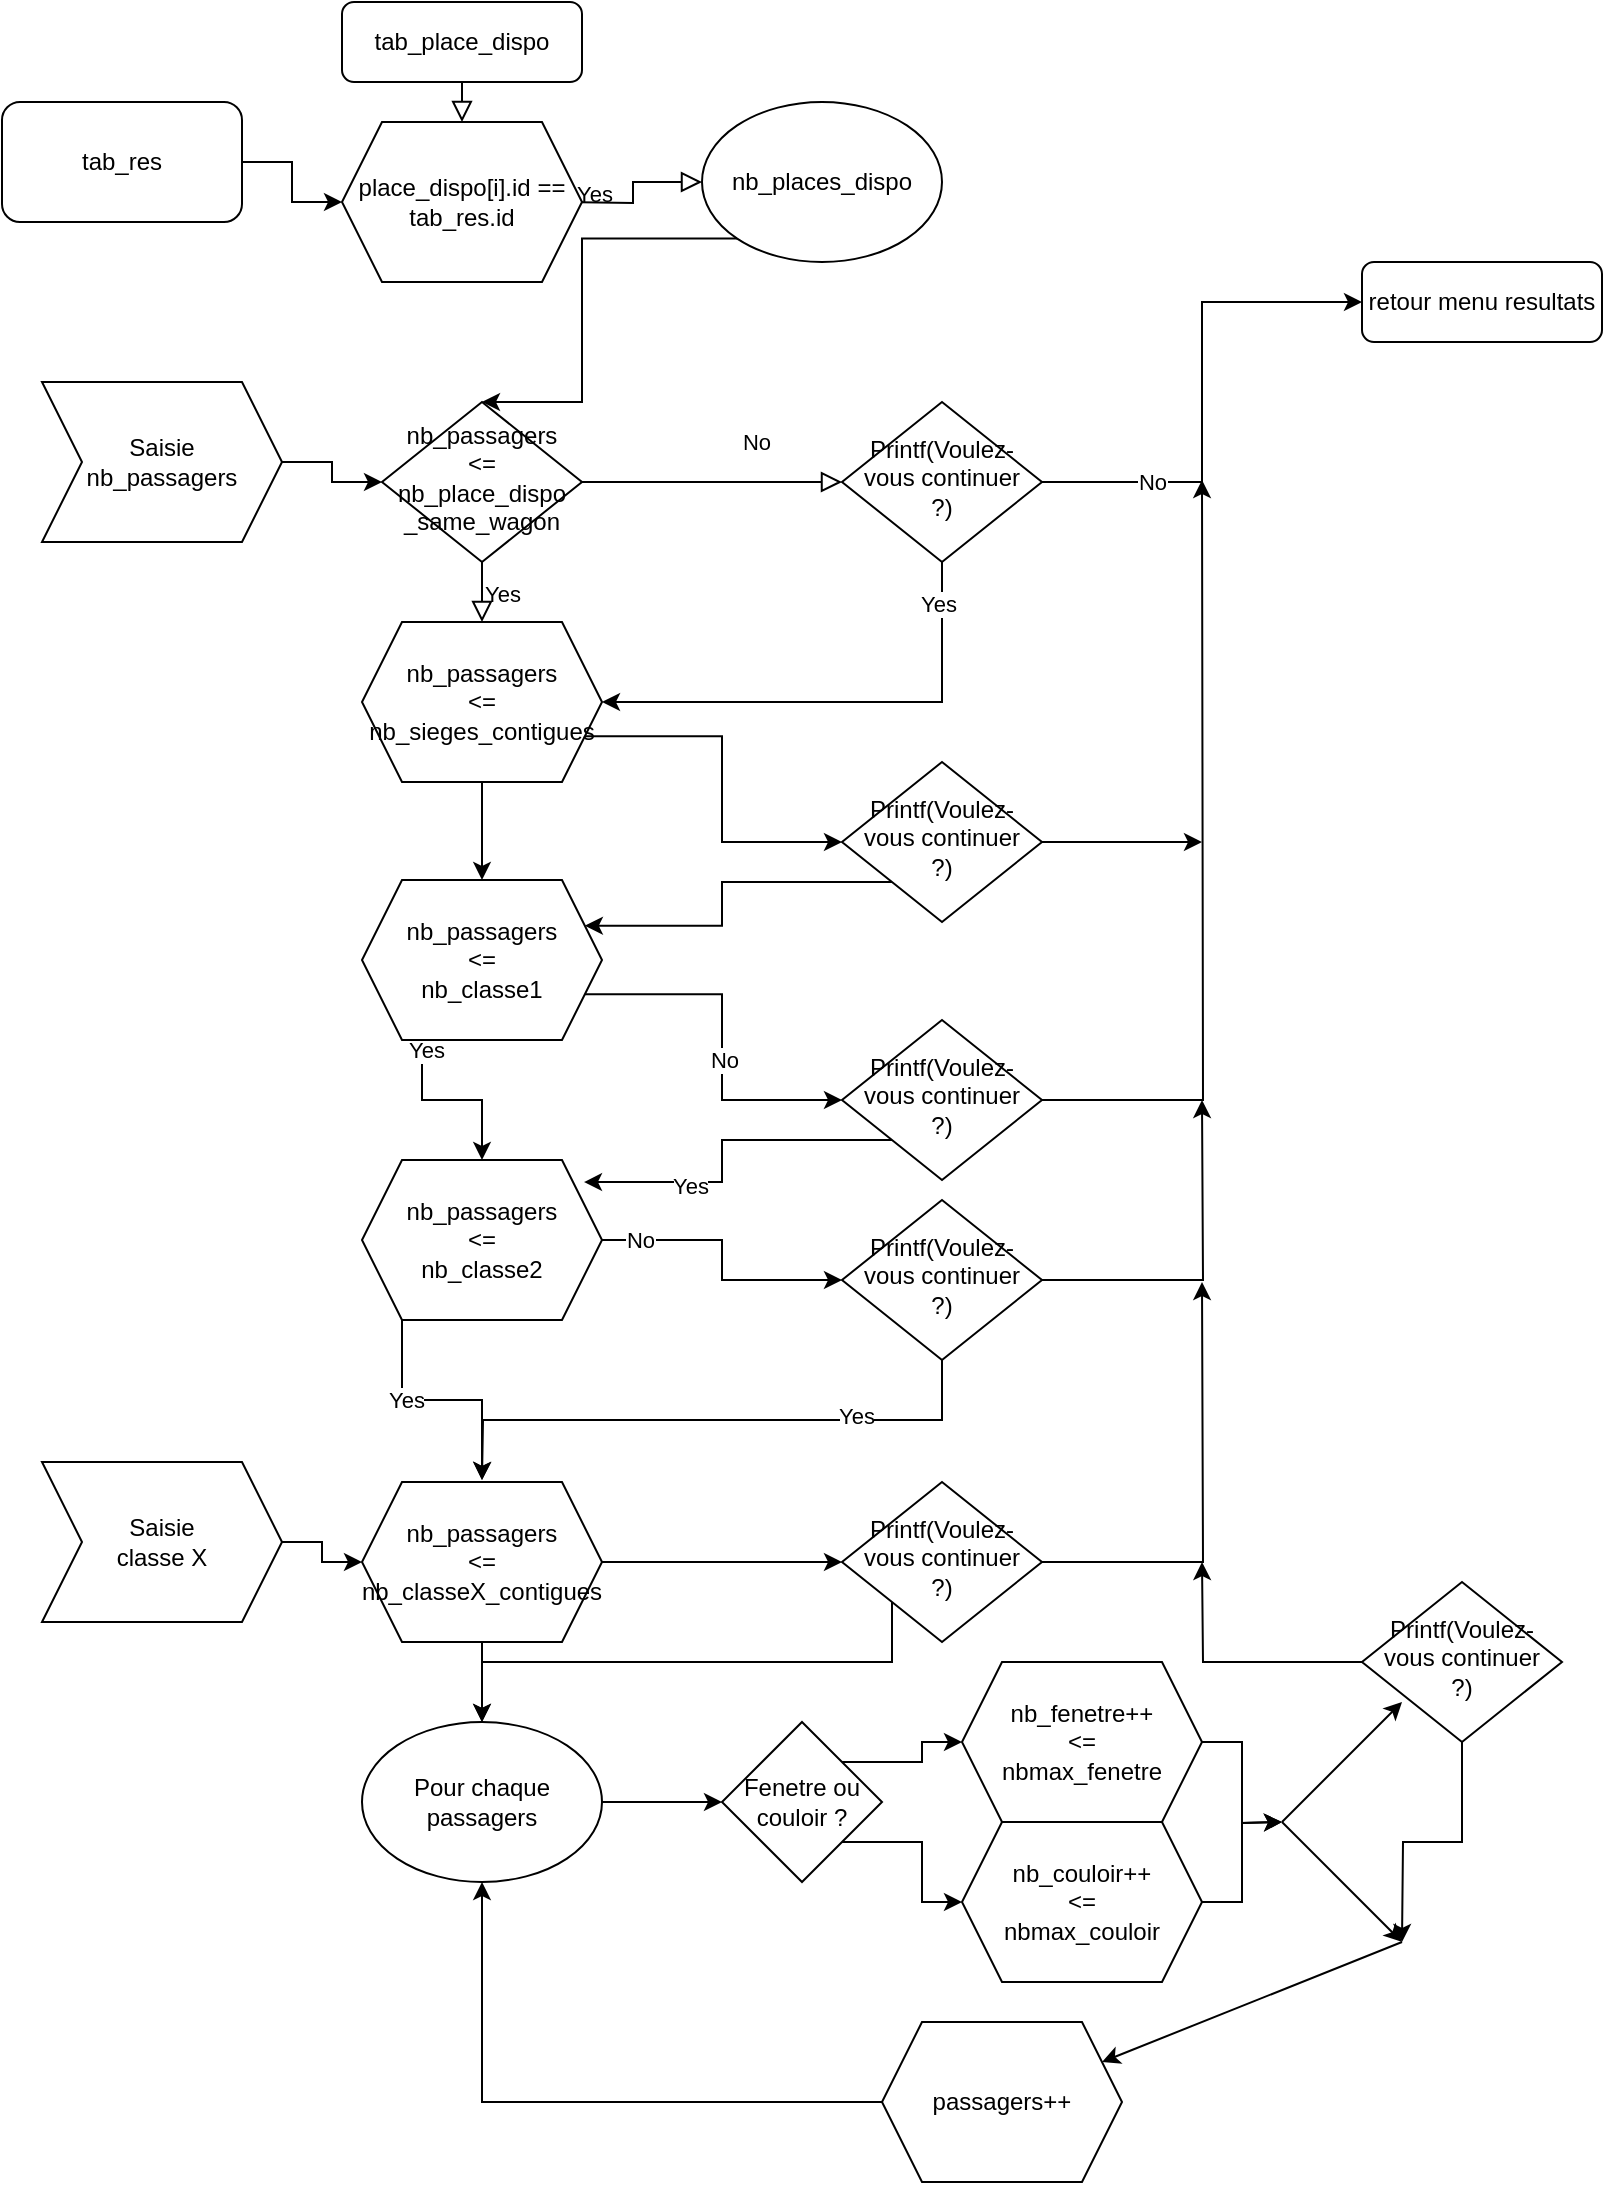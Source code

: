 <mxfile version="14.3.1" type="device"><diagram id="C5RBs43oDa-KdzZeNtuy" name="Page-1"><mxGraphModel dx="1038" dy="547" grid="1" gridSize="10" guides="1" tooltips="1" connect="1" arrows="1" fold="1" page="1" pageScale="1" pageWidth="827" pageHeight="1169" math="0" shadow="0"><root><mxCell id="WIyWlLk6GJQsqaUBKTNV-0"/><mxCell id="WIyWlLk6GJQsqaUBKTNV-1" parent="WIyWlLk6GJQsqaUBKTNV-0"/><mxCell id="WIyWlLk6GJQsqaUBKTNV-2" value="" style="rounded=0;html=1;jettySize=auto;orthogonalLoop=1;fontSize=11;endArrow=block;endFill=0;endSize=8;strokeWidth=1;shadow=0;labelBackgroundColor=none;edgeStyle=orthogonalEdgeStyle;" parent="WIyWlLk6GJQsqaUBKTNV-1" source="WIyWlLk6GJQsqaUBKTNV-3" edge="1"><mxGeometry relative="1" as="geometry"><mxPoint x="250" y="70" as="targetPoint"/></mxGeometry></mxCell><mxCell id="WIyWlLk6GJQsqaUBKTNV-3" value="tab_place_dispo" style="rounded=1;whiteSpace=wrap;html=1;fontSize=12;glass=0;strokeWidth=1;shadow=0;" parent="WIyWlLk6GJQsqaUBKTNV-1" vertex="1"><mxGeometry x="190" y="10" width="120" height="40" as="geometry"/></mxCell><mxCell id="WIyWlLk6GJQsqaUBKTNV-4" value="Yes" style="rounded=0;html=1;jettySize=auto;orthogonalLoop=1;fontSize=11;endArrow=block;endFill=0;endSize=8;strokeWidth=1;shadow=0;labelBackgroundColor=none;edgeStyle=orthogonalEdgeStyle;" parent="WIyWlLk6GJQsqaUBKTNV-1" target="OKzMpTqAYhXITgcfJEsj-5" edge="1"><mxGeometry y="20" relative="1" as="geometry"><mxPoint as="offset"/><mxPoint x="300" y="110" as="sourcePoint"/><mxPoint x="340" y="120" as="targetPoint"/></mxGeometry></mxCell><mxCell id="WIyWlLk6GJQsqaUBKTNV-8" value="No" style="rounded=0;html=1;jettySize=auto;orthogonalLoop=1;fontSize=11;endArrow=block;endFill=0;endSize=8;strokeWidth=1;shadow=0;labelBackgroundColor=none;edgeStyle=orthogonalEdgeStyle;entryX=0;entryY=0.5;entryDx=0;entryDy=0;" parent="WIyWlLk6GJQsqaUBKTNV-1" source="WIyWlLk6GJQsqaUBKTNV-10" target="OKzMpTqAYhXITgcfJEsj-4" edge="1"><mxGeometry x="0.333" y="20" relative="1" as="geometry"><mxPoint as="offset"/><mxPoint x="400" y="250" as="targetPoint"/></mxGeometry></mxCell><mxCell id="WIyWlLk6GJQsqaUBKTNV-9" value="Yes" style="edgeStyle=orthogonalEdgeStyle;rounded=0;html=1;jettySize=auto;orthogonalLoop=1;fontSize=11;endArrow=block;endFill=0;endSize=8;strokeWidth=1;shadow=0;labelBackgroundColor=none;" parent="WIyWlLk6GJQsqaUBKTNV-1" source="WIyWlLk6GJQsqaUBKTNV-10" edge="1"><mxGeometry y="10" relative="1" as="geometry"><mxPoint as="offset"/><mxPoint x="260" y="320" as="targetPoint"/></mxGeometry></mxCell><mxCell id="WIyWlLk6GJQsqaUBKTNV-10" value="&lt;div&gt;nb_passagers&lt;/div&gt;&lt;div&gt;&amp;lt;=&lt;/div&gt;&lt;div&gt;nb_place_dispo&lt;br&gt;&lt;/div&gt;_same_wagon" style="rhombus;whiteSpace=wrap;html=1;shadow=0;fontFamily=Helvetica;fontSize=12;align=center;strokeWidth=1;spacing=6;spacingTop=-4;" parent="WIyWlLk6GJQsqaUBKTNV-1" vertex="1"><mxGeometry x="210" y="210" width="100" height="80" as="geometry"/></mxCell><mxCell id="WIyWlLk6GJQsqaUBKTNV-11" value="retour menu resultats" style="rounded=1;whiteSpace=wrap;html=1;fontSize=12;glass=0;strokeWidth=1;shadow=0;" parent="WIyWlLk6GJQsqaUBKTNV-1" vertex="1"><mxGeometry x="700" y="140" width="120" height="40" as="geometry"/></mxCell><mxCell id="OKzMpTqAYhXITgcfJEsj-1" style="edgeStyle=orthogonalEdgeStyle;rounded=0;orthogonalLoop=1;jettySize=auto;html=1;exitX=1;exitY=0.5;exitDx=0;exitDy=0;entryX=0;entryY=0.5;entryDx=0;entryDy=0;" edge="1" parent="WIyWlLk6GJQsqaUBKTNV-1" source="OKzMpTqAYhXITgcfJEsj-0" target="OKzMpTqAYhXITgcfJEsj-7"><mxGeometry relative="1" as="geometry"><mxPoint x="200" y="110" as="targetPoint"/></mxGeometry></mxCell><mxCell id="OKzMpTqAYhXITgcfJEsj-0" value="tab_res" style="rounded=1;whiteSpace=wrap;html=1;" vertex="1" parent="WIyWlLk6GJQsqaUBKTNV-1"><mxGeometry x="20" y="60" width="120" height="60" as="geometry"/></mxCell><mxCell id="OKzMpTqAYhXITgcfJEsj-3" style="edgeStyle=orthogonalEdgeStyle;rounded=0;orthogonalLoop=1;jettySize=auto;html=1;exitX=1;exitY=0.5;exitDx=0;exitDy=0;" edge="1" parent="WIyWlLk6GJQsqaUBKTNV-1" source="OKzMpTqAYhXITgcfJEsj-2" target="WIyWlLk6GJQsqaUBKTNV-10"><mxGeometry relative="1" as="geometry"/></mxCell><mxCell id="OKzMpTqAYhXITgcfJEsj-2" value="&lt;div&gt;Saisie &lt;br&gt;&lt;/div&gt;&lt;div&gt;nb_passagers&lt;/div&gt;" style="shape=step;perimeter=stepPerimeter;whiteSpace=wrap;html=1;fixedSize=1;" vertex="1" parent="WIyWlLk6GJQsqaUBKTNV-1"><mxGeometry x="40" y="200" width="120" height="80" as="geometry"/></mxCell><mxCell id="OKzMpTqAYhXITgcfJEsj-9" style="edgeStyle=orthogonalEdgeStyle;rounded=0;orthogonalLoop=1;jettySize=auto;html=1;exitX=1;exitY=0.5;exitDx=0;exitDy=0;entryX=0;entryY=0.5;entryDx=0;entryDy=0;" edge="1" parent="WIyWlLk6GJQsqaUBKTNV-1" source="OKzMpTqAYhXITgcfJEsj-4" target="WIyWlLk6GJQsqaUBKTNV-11"><mxGeometry relative="1" as="geometry"/></mxCell><mxCell id="OKzMpTqAYhXITgcfJEsj-12" value="No" style="edgeLabel;html=1;align=center;verticalAlign=middle;resizable=0;points=[];" vertex="1" connectable="0" parent="OKzMpTqAYhXITgcfJEsj-9"><mxGeometry x="-0.56" relative="1" as="geometry"><mxPoint as="offset"/></mxGeometry></mxCell><mxCell id="OKzMpTqAYhXITgcfJEsj-10" style="edgeStyle=orthogonalEdgeStyle;rounded=0;orthogonalLoop=1;jettySize=auto;html=1;exitX=0.5;exitY=1;exitDx=0;exitDy=0;entryX=1;entryY=0.5;entryDx=0;entryDy=0;" edge="1" parent="WIyWlLk6GJQsqaUBKTNV-1" source="OKzMpTqAYhXITgcfJEsj-4" target="OKzMpTqAYhXITgcfJEsj-30"><mxGeometry relative="1" as="geometry"/></mxCell><mxCell id="OKzMpTqAYhXITgcfJEsj-11" value="Yes" style="edgeLabel;html=1;align=center;verticalAlign=middle;resizable=0;points=[];" vertex="1" connectable="0" parent="OKzMpTqAYhXITgcfJEsj-10"><mxGeometry x="-0.825" y="-2" relative="1" as="geometry"><mxPoint as="offset"/></mxGeometry></mxCell><mxCell id="OKzMpTqAYhXITgcfJEsj-4" value="Printf(Voulez-vous continuer ?)" style="rhombus;whiteSpace=wrap;html=1;shadow=0;fontFamily=Helvetica;fontSize=12;align=center;strokeWidth=1;spacing=6;spacingTop=-4;" vertex="1" parent="WIyWlLk6GJQsqaUBKTNV-1"><mxGeometry x="440" y="210" width="100" height="80" as="geometry"/></mxCell><mxCell id="OKzMpTqAYhXITgcfJEsj-6" style="edgeStyle=orthogonalEdgeStyle;rounded=0;orthogonalLoop=1;jettySize=auto;html=1;exitX=0;exitY=1;exitDx=0;exitDy=0;entryX=0.5;entryY=0;entryDx=0;entryDy=0;" edge="1" parent="WIyWlLk6GJQsqaUBKTNV-1" source="OKzMpTqAYhXITgcfJEsj-5" target="WIyWlLk6GJQsqaUBKTNV-10"><mxGeometry relative="1" as="geometry"><Array as="points"><mxPoint x="310" y="128"/><mxPoint x="310" y="210"/></Array></mxGeometry></mxCell><mxCell id="OKzMpTqAYhXITgcfJEsj-5" value="nb_places_dispo" style="ellipse;whiteSpace=wrap;html=1;" vertex="1" parent="WIyWlLk6GJQsqaUBKTNV-1"><mxGeometry x="370" y="60" width="120" height="80" as="geometry"/></mxCell><mxCell id="OKzMpTqAYhXITgcfJEsj-7" value="place_dispo[i].id == tab_res.id" style="shape=hexagon;perimeter=hexagonPerimeter2;whiteSpace=wrap;html=1;fixedSize=1;" vertex="1" parent="WIyWlLk6GJQsqaUBKTNV-1"><mxGeometry x="190" y="70" width="120" height="80" as="geometry"/></mxCell><mxCell id="OKzMpTqAYhXITgcfJEsj-13" style="edgeStyle=orthogonalEdgeStyle;rounded=0;orthogonalLoop=1;jettySize=auto;html=1;exitX=0.5;exitY=1;exitDx=0;exitDy=0;" edge="1" parent="WIyWlLk6GJQsqaUBKTNV-1" source="OKzMpTqAYhXITgcfJEsj-8"><mxGeometry relative="1" as="geometry"><mxPoint x="260" y="589" as="targetPoint"/><Array as="points"><mxPoint x="230" y="529"/><mxPoint x="230" y="559"/><mxPoint x="260" y="559"/></Array></mxGeometry></mxCell><mxCell id="OKzMpTqAYhXITgcfJEsj-15" value="Yes" style="edgeLabel;html=1;align=center;verticalAlign=middle;resizable=0;points=[];" vertex="1" connectable="0" parent="OKzMpTqAYhXITgcfJEsj-13"><mxGeometry x="-0.417" y="2" relative="1" as="geometry"><mxPoint as="offset"/></mxGeometry></mxCell><mxCell id="OKzMpTqAYhXITgcfJEsj-16" style="edgeStyle=orthogonalEdgeStyle;rounded=0;orthogonalLoop=1;jettySize=auto;html=1;exitX=1;exitY=0.75;exitDx=0;exitDy=0;entryX=0;entryY=0.5;entryDx=0;entryDy=0;" edge="1" parent="WIyWlLk6GJQsqaUBKTNV-1" source="OKzMpTqAYhXITgcfJEsj-8" target="OKzMpTqAYhXITgcfJEsj-22"><mxGeometry relative="1" as="geometry"><mxPoint x="400" y="539" as="targetPoint"/></mxGeometry></mxCell><mxCell id="OKzMpTqAYhXITgcfJEsj-17" value="No" style="edgeLabel;html=1;align=center;verticalAlign=middle;resizable=0;points=[];" vertex="1" connectable="0" parent="OKzMpTqAYhXITgcfJEsj-16"><mxGeometry x="0.113" y="1" relative="1" as="geometry"><mxPoint as="offset"/></mxGeometry></mxCell><mxCell id="OKzMpTqAYhXITgcfJEsj-8" value="&lt;div&gt;nb_passagers&lt;/div&gt;&lt;div&gt;&amp;lt;=&lt;/div&gt;&lt;div&gt;nb_classe1&lt;/div&gt;" style="shape=hexagon;perimeter=hexagonPerimeter2;whiteSpace=wrap;html=1;fixedSize=1;" vertex="1" parent="WIyWlLk6GJQsqaUBKTNV-1"><mxGeometry x="200" y="449" width="120" height="80" as="geometry"/></mxCell><mxCell id="OKzMpTqAYhXITgcfJEsj-18" style="edgeStyle=orthogonalEdgeStyle;rounded=0;orthogonalLoop=1;jettySize=auto;html=1;exitX=0.5;exitY=1;exitDx=0;exitDy=0;" edge="1" parent="WIyWlLk6GJQsqaUBKTNV-1" source="OKzMpTqAYhXITgcfJEsj-14"><mxGeometry relative="1" as="geometry"><mxPoint x="260" y="749" as="targetPoint"/><Array as="points"><mxPoint x="220" y="669"/><mxPoint x="220" y="709"/><mxPoint x="260" y="709"/></Array></mxGeometry></mxCell><mxCell id="OKzMpTqAYhXITgcfJEsj-19" value="Yes" style="edgeLabel;html=1;align=center;verticalAlign=middle;resizable=0;points=[];" vertex="1" connectable="0" parent="OKzMpTqAYhXITgcfJEsj-18"><mxGeometry x="0.025" relative="1" as="geometry"><mxPoint as="offset"/></mxGeometry></mxCell><mxCell id="OKzMpTqAYhXITgcfJEsj-20" style="edgeStyle=orthogonalEdgeStyle;rounded=0;orthogonalLoop=1;jettySize=auto;html=1;exitX=1;exitY=0.5;exitDx=0;exitDy=0;" edge="1" parent="WIyWlLk6GJQsqaUBKTNV-1" source="OKzMpTqAYhXITgcfJEsj-14" target="OKzMpTqAYhXITgcfJEsj-25"><mxGeometry relative="1" as="geometry"><mxPoint x="440" y="629" as="targetPoint"/></mxGeometry></mxCell><mxCell id="OKzMpTqAYhXITgcfJEsj-21" value="No" style="edgeLabel;html=1;align=center;verticalAlign=middle;resizable=0;points=[];" vertex="1" connectable="0" parent="OKzMpTqAYhXITgcfJEsj-20"><mxGeometry x="-0.733" relative="1" as="geometry"><mxPoint as="offset"/></mxGeometry></mxCell><mxCell id="OKzMpTqAYhXITgcfJEsj-14" value="&lt;div&gt;nb_passagers&lt;/div&gt;&lt;div&gt;&amp;lt;=&lt;/div&gt;&lt;div&gt;nb_classe2&lt;/div&gt;" style="shape=hexagon;perimeter=hexagonPerimeter2;whiteSpace=wrap;html=1;fixedSize=1;" vertex="1" parent="WIyWlLk6GJQsqaUBKTNV-1"><mxGeometry x="200" y="589" width="120" height="80" as="geometry"/></mxCell><mxCell id="OKzMpTqAYhXITgcfJEsj-23" style="edgeStyle=orthogonalEdgeStyle;rounded=0;orthogonalLoop=1;jettySize=auto;html=1;exitX=0;exitY=1;exitDx=0;exitDy=0;entryX=0.925;entryY=0.138;entryDx=0;entryDy=0;entryPerimeter=0;" edge="1" parent="WIyWlLk6GJQsqaUBKTNV-1" source="OKzMpTqAYhXITgcfJEsj-22" target="OKzMpTqAYhXITgcfJEsj-14"><mxGeometry relative="1" as="geometry"/></mxCell><mxCell id="OKzMpTqAYhXITgcfJEsj-24" value="&lt;div&gt;Yes&lt;/div&gt;" style="edgeLabel;html=1;align=center;verticalAlign=middle;resizable=0;points=[];" vertex="1" connectable="0" parent="OKzMpTqAYhXITgcfJEsj-23"><mxGeometry x="0.394" y="2" relative="1" as="geometry"><mxPoint as="offset"/></mxGeometry></mxCell><mxCell id="OKzMpTqAYhXITgcfJEsj-26" style="edgeStyle=orthogonalEdgeStyle;rounded=0;orthogonalLoop=1;jettySize=auto;html=1;exitX=1;exitY=0.5;exitDx=0;exitDy=0;" edge="1" parent="WIyWlLk6GJQsqaUBKTNV-1" source="OKzMpTqAYhXITgcfJEsj-22"><mxGeometry relative="1" as="geometry"><mxPoint x="620" y="249" as="targetPoint"/></mxGeometry></mxCell><mxCell id="OKzMpTqAYhXITgcfJEsj-22" value="Printf(Voulez-vous continuer ?)" style="rhombus;whiteSpace=wrap;html=1;shadow=0;fontFamily=Helvetica;fontSize=12;align=center;strokeWidth=1;spacing=6;spacingTop=-4;" vertex="1" parent="WIyWlLk6GJQsqaUBKTNV-1"><mxGeometry x="440" y="519" width="100" height="80" as="geometry"/></mxCell><mxCell id="OKzMpTqAYhXITgcfJEsj-27" style="edgeStyle=orthogonalEdgeStyle;rounded=0;orthogonalLoop=1;jettySize=auto;html=1;exitX=1;exitY=0.5;exitDx=0;exitDy=0;" edge="1" parent="WIyWlLk6GJQsqaUBKTNV-1" source="OKzMpTqAYhXITgcfJEsj-25"><mxGeometry relative="1" as="geometry"><mxPoint x="620" y="559" as="targetPoint"/></mxGeometry></mxCell><mxCell id="OKzMpTqAYhXITgcfJEsj-28" style="edgeStyle=orthogonalEdgeStyle;rounded=0;orthogonalLoop=1;jettySize=auto;html=1;exitX=0.5;exitY=1;exitDx=0;exitDy=0;" edge="1" parent="WIyWlLk6GJQsqaUBKTNV-1" source="OKzMpTqAYhXITgcfJEsj-25"><mxGeometry relative="1" as="geometry"><mxPoint x="260" y="749" as="targetPoint"/></mxGeometry></mxCell><mxCell id="OKzMpTqAYhXITgcfJEsj-29" value="Yes" style="edgeLabel;html=1;align=center;verticalAlign=middle;resizable=0;points=[];" vertex="1" connectable="0" parent="OKzMpTqAYhXITgcfJEsj-28"><mxGeometry x="-0.497" y="-2" relative="1" as="geometry"><mxPoint as="offset"/></mxGeometry></mxCell><mxCell id="OKzMpTqAYhXITgcfJEsj-25" value="Printf(Voulez-vous continuer ?)" style="rhombus;whiteSpace=wrap;html=1;shadow=0;fontFamily=Helvetica;fontSize=12;align=center;strokeWidth=1;spacing=6;spacingTop=-4;" vertex="1" parent="WIyWlLk6GJQsqaUBKTNV-1"><mxGeometry x="440" y="609" width="100" height="80" as="geometry"/></mxCell><mxCell id="OKzMpTqAYhXITgcfJEsj-31" style="edgeStyle=orthogonalEdgeStyle;rounded=0;orthogonalLoop=1;jettySize=auto;html=1;exitX=0.5;exitY=1;exitDx=0;exitDy=0;entryX=0.5;entryY=0;entryDx=0;entryDy=0;" edge="1" parent="WIyWlLk6GJQsqaUBKTNV-1" source="OKzMpTqAYhXITgcfJEsj-30" target="OKzMpTqAYhXITgcfJEsj-8"><mxGeometry relative="1" as="geometry"/></mxCell><mxCell id="OKzMpTqAYhXITgcfJEsj-32" style="edgeStyle=orthogonalEdgeStyle;rounded=0;orthogonalLoop=1;jettySize=auto;html=1;exitX=1;exitY=0.75;exitDx=0;exitDy=0;entryX=0;entryY=0.5;entryDx=0;entryDy=0;" edge="1" parent="WIyWlLk6GJQsqaUBKTNV-1" source="OKzMpTqAYhXITgcfJEsj-30" target="OKzMpTqAYhXITgcfJEsj-33"><mxGeometry relative="1" as="geometry"><mxPoint x="380" y="420" as="targetPoint"/></mxGeometry></mxCell><mxCell id="OKzMpTqAYhXITgcfJEsj-30" value="&lt;div&gt;nb_passagers&lt;/div&gt;&lt;div&gt;&amp;lt;=&lt;/div&gt;nb_sieges_contigues" style="shape=hexagon;perimeter=hexagonPerimeter2;whiteSpace=wrap;html=1;fixedSize=1;" vertex="1" parent="WIyWlLk6GJQsqaUBKTNV-1"><mxGeometry x="200" y="320" width="120" height="80" as="geometry"/></mxCell><mxCell id="OKzMpTqAYhXITgcfJEsj-34" style="edgeStyle=orthogonalEdgeStyle;rounded=0;orthogonalLoop=1;jettySize=auto;html=1;exitX=1;exitY=0.5;exitDx=0;exitDy=0;" edge="1" parent="WIyWlLk6GJQsqaUBKTNV-1" source="OKzMpTqAYhXITgcfJEsj-33"><mxGeometry relative="1" as="geometry"><mxPoint x="620" y="430" as="targetPoint"/></mxGeometry></mxCell><mxCell id="OKzMpTqAYhXITgcfJEsj-35" style="edgeStyle=orthogonalEdgeStyle;rounded=0;orthogonalLoop=1;jettySize=auto;html=1;exitX=0;exitY=1;exitDx=0;exitDy=0;entryX=1;entryY=0.25;entryDx=0;entryDy=0;" edge="1" parent="WIyWlLk6GJQsqaUBKTNV-1" source="OKzMpTqAYhXITgcfJEsj-33" target="OKzMpTqAYhXITgcfJEsj-8"><mxGeometry relative="1" as="geometry"/></mxCell><mxCell id="OKzMpTqAYhXITgcfJEsj-33" value="Printf(Voulez-vous continuer ?)" style="rhombus;whiteSpace=wrap;html=1;shadow=0;fontFamily=Helvetica;fontSize=12;align=center;strokeWidth=1;spacing=6;spacingTop=-4;" vertex="1" parent="WIyWlLk6GJQsqaUBKTNV-1"><mxGeometry x="440" y="390" width="100" height="80" as="geometry"/></mxCell><mxCell id="OKzMpTqAYhXITgcfJEsj-38" style="edgeStyle=orthogonalEdgeStyle;rounded=0;orthogonalLoop=1;jettySize=auto;html=1;exitX=1;exitY=0.5;exitDx=0;exitDy=0;entryX=0;entryY=0.5;entryDx=0;entryDy=0;" edge="1" parent="WIyWlLk6GJQsqaUBKTNV-1" source="OKzMpTqAYhXITgcfJEsj-36" target="OKzMpTqAYhXITgcfJEsj-37"><mxGeometry relative="1" as="geometry"/></mxCell><mxCell id="OKzMpTqAYhXITgcfJEsj-36" value="&lt;div&gt;Saisie &lt;br&gt;&lt;/div&gt;&lt;div&gt;classe X&lt;br&gt;&lt;/div&gt;" style="shape=step;perimeter=stepPerimeter;whiteSpace=wrap;html=1;fixedSize=1;" vertex="1" parent="WIyWlLk6GJQsqaUBKTNV-1"><mxGeometry x="40" y="740" width="120" height="80" as="geometry"/></mxCell><mxCell id="OKzMpTqAYhXITgcfJEsj-40" style="edgeStyle=orthogonalEdgeStyle;rounded=0;orthogonalLoop=1;jettySize=auto;html=1;exitX=1;exitY=0.5;exitDx=0;exitDy=0;entryX=0;entryY=0.5;entryDx=0;entryDy=0;" edge="1" parent="WIyWlLk6GJQsqaUBKTNV-1" source="OKzMpTqAYhXITgcfJEsj-37" target="OKzMpTqAYhXITgcfJEsj-39"><mxGeometry relative="1" as="geometry"/></mxCell><mxCell id="OKzMpTqAYhXITgcfJEsj-42" style="edgeStyle=orthogonalEdgeStyle;rounded=0;orthogonalLoop=1;jettySize=auto;html=1;exitX=0.5;exitY=1;exitDx=0;exitDy=0;" edge="1" parent="WIyWlLk6GJQsqaUBKTNV-1" source="OKzMpTqAYhXITgcfJEsj-37"><mxGeometry relative="1" as="geometry"><mxPoint x="260" y="870" as="targetPoint"/></mxGeometry></mxCell><mxCell id="OKzMpTqAYhXITgcfJEsj-37" value="&lt;div&gt;nb_passagers&lt;/div&gt;&lt;div&gt;&amp;lt;=&lt;/div&gt;&lt;div&gt;nb_classeX_contigues&lt;/div&gt;" style="shape=hexagon;perimeter=hexagonPerimeter2;whiteSpace=wrap;html=1;fixedSize=1;" vertex="1" parent="WIyWlLk6GJQsqaUBKTNV-1"><mxGeometry x="200" y="750" width="120" height="80" as="geometry"/></mxCell><mxCell id="OKzMpTqAYhXITgcfJEsj-41" style="edgeStyle=orthogonalEdgeStyle;rounded=0;orthogonalLoop=1;jettySize=auto;html=1;exitX=1;exitY=0.5;exitDx=0;exitDy=0;" edge="1" parent="WIyWlLk6GJQsqaUBKTNV-1" source="OKzMpTqAYhXITgcfJEsj-39"><mxGeometry relative="1" as="geometry"><mxPoint x="620" y="650" as="targetPoint"/></mxGeometry></mxCell><mxCell id="OKzMpTqAYhXITgcfJEsj-43" style="edgeStyle=orthogonalEdgeStyle;rounded=0;orthogonalLoop=1;jettySize=auto;html=1;exitX=0;exitY=1;exitDx=0;exitDy=0;" edge="1" parent="WIyWlLk6GJQsqaUBKTNV-1" source="OKzMpTqAYhXITgcfJEsj-39"><mxGeometry relative="1" as="geometry"><mxPoint x="260" y="870" as="targetPoint"/><Array as="points"><mxPoint x="465" y="840"/><mxPoint x="260" y="840"/></Array></mxGeometry></mxCell><mxCell id="OKzMpTqAYhXITgcfJEsj-39" value="Printf(Voulez-vous continuer ?)" style="rhombus;whiteSpace=wrap;html=1;shadow=0;fontFamily=Helvetica;fontSize=12;align=center;strokeWidth=1;spacing=6;spacingTop=-4;" vertex="1" parent="WIyWlLk6GJQsqaUBKTNV-1"><mxGeometry x="440" y="750" width="100" height="80" as="geometry"/></mxCell><mxCell id="OKzMpTqAYhXITgcfJEsj-46" style="edgeStyle=orthogonalEdgeStyle;rounded=0;orthogonalLoop=1;jettySize=auto;html=1;exitX=1;exitY=0.5;exitDx=0;exitDy=0;" edge="1" parent="WIyWlLk6GJQsqaUBKTNV-1" source="OKzMpTqAYhXITgcfJEsj-45"><mxGeometry relative="1" as="geometry"><mxPoint x="380" y="910" as="targetPoint"/></mxGeometry></mxCell><mxCell id="OKzMpTqAYhXITgcfJEsj-45" value="Pour chaque passagers" style="ellipse;whiteSpace=wrap;html=1;" vertex="1" parent="WIyWlLk6GJQsqaUBKTNV-1"><mxGeometry x="200" y="870" width="120" height="80" as="geometry"/></mxCell><mxCell id="OKzMpTqAYhXITgcfJEsj-50" style="edgeStyle=orthogonalEdgeStyle;rounded=0;orthogonalLoop=1;jettySize=auto;html=1;exitX=1;exitY=0;exitDx=0;exitDy=0;entryX=0;entryY=0.5;entryDx=0;entryDy=0;" edge="1" parent="WIyWlLk6GJQsqaUBKTNV-1" source="OKzMpTqAYhXITgcfJEsj-47" target="OKzMpTqAYhXITgcfJEsj-48"><mxGeometry relative="1" as="geometry"/></mxCell><mxCell id="OKzMpTqAYhXITgcfJEsj-51" style="edgeStyle=orthogonalEdgeStyle;rounded=0;orthogonalLoop=1;jettySize=auto;html=1;exitX=1;exitY=1;exitDx=0;exitDy=0;entryX=0;entryY=0.5;entryDx=0;entryDy=0;" edge="1" parent="WIyWlLk6GJQsqaUBKTNV-1" source="OKzMpTqAYhXITgcfJEsj-47" target="OKzMpTqAYhXITgcfJEsj-49"><mxGeometry relative="1" as="geometry"/></mxCell><mxCell id="OKzMpTqAYhXITgcfJEsj-47" value="Fenetre ou couloir ?" style="rhombus;whiteSpace=wrap;html=1;" vertex="1" parent="WIyWlLk6GJQsqaUBKTNV-1"><mxGeometry x="380" y="870" width="80" height="80" as="geometry"/></mxCell><mxCell id="OKzMpTqAYhXITgcfJEsj-52" style="edgeStyle=orthogonalEdgeStyle;rounded=0;orthogonalLoop=1;jettySize=auto;html=1;exitX=1;exitY=0.5;exitDx=0;exitDy=0;" edge="1" parent="WIyWlLk6GJQsqaUBKTNV-1" source="OKzMpTqAYhXITgcfJEsj-48"><mxGeometry relative="1" as="geometry"><mxPoint x="660" y="920" as="targetPoint"/></mxGeometry></mxCell><mxCell id="OKzMpTqAYhXITgcfJEsj-48" value="&lt;div&gt;nb_fenetre++&lt;/div&gt;&lt;div&gt;&amp;lt;=&lt;/div&gt;&lt;div&gt;nbmax_fenetre&lt;br&gt;&lt;/div&gt;" style="shape=hexagon;perimeter=hexagonPerimeter2;whiteSpace=wrap;html=1;fixedSize=1;" vertex="1" parent="WIyWlLk6GJQsqaUBKTNV-1"><mxGeometry x="500" y="840" width="120" height="80" as="geometry"/></mxCell><mxCell id="OKzMpTqAYhXITgcfJEsj-53" style="edgeStyle=orthogonalEdgeStyle;rounded=0;orthogonalLoop=1;jettySize=auto;html=1;exitX=1;exitY=0.5;exitDx=0;exitDy=0;" edge="1" parent="WIyWlLk6GJQsqaUBKTNV-1" source="OKzMpTqAYhXITgcfJEsj-49"><mxGeometry relative="1" as="geometry"><mxPoint x="660" y="920" as="targetPoint"/></mxGeometry></mxCell><mxCell id="OKzMpTqAYhXITgcfJEsj-49" value="&lt;div&gt;nb_couloir++&lt;/div&gt;&lt;div&gt;&amp;lt;=&lt;/div&gt;&lt;div&gt;nbmax_couloir&lt;br&gt;&lt;/div&gt;" style="shape=hexagon;perimeter=hexagonPerimeter2;whiteSpace=wrap;html=1;fixedSize=1;" vertex="1" parent="WIyWlLk6GJQsqaUBKTNV-1"><mxGeometry x="500" y="920" width="120" height="80" as="geometry"/></mxCell><mxCell id="OKzMpTqAYhXITgcfJEsj-54" value="" style="endArrow=classic;html=1;" edge="1" parent="WIyWlLk6GJQsqaUBKTNV-1"><mxGeometry width="50" height="50" relative="1" as="geometry"><mxPoint x="660" y="920" as="sourcePoint"/><mxPoint x="720" y="860" as="targetPoint"/></mxGeometry></mxCell><mxCell id="OKzMpTqAYhXITgcfJEsj-55" value="" style="endArrow=classic;html=1;" edge="1" parent="WIyWlLk6GJQsqaUBKTNV-1"><mxGeometry width="50" height="50" relative="1" as="geometry"><mxPoint x="660" y="920" as="sourcePoint"/><mxPoint x="720" y="980" as="targetPoint"/></mxGeometry></mxCell><mxCell id="OKzMpTqAYhXITgcfJEsj-57" style="edgeStyle=orthogonalEdgeStyle;rounded=0;orthogonalLoop=1;jettySize=auto;html=1;exitX=0;exitY=0.5;exitDx=0;exitDy=0;" edge="1" parent="WIyWlLk6GJQsqaUBKTNV-1" source="OKzMpTqAYhXITgcfJEsj-56"><mxGeometry relative="1" as="geometry"><mxPoint x="620" y="790" as="targetPoint"/></mxGeometry></mxCell><mxCell id="OKzMpTqAYhXITgcfJEsj-58" style="edgeStyle=orthogonalEdgeStyle;rounded=0;orthogonalLoop=1;jettySize=auto;html=1;exitX=0.5;exitY=1;exitDx=0;exitDy=0;" edge="1" parent="WIyWlLk6GJQsqaUBKTNV-1" source="OKzMpTqAYhXITgcfJEsj-56"><mxGeometry relative="1" as="geometry"><mxPoint x="720" y="980" as="targetPoint"/></mxGeometry></mxCell><mxCell id="OKzMpTqAYhXITgcfJEsj-56" value="Printf(Voulez-vous continuer ?)" style="rhombus;whiteSpace=wrap;html=1;shadow=0;fontFamily=Helvetica;fontSize=12;align=center;strokeWidth=1;spacing=6;spacingTop=-4;" vertex="1" parent="WIyWlLk6GJQsqaUBKTNV-1"><mxGeometry x="700" y="800" width="100" height="80" as="geometry"/></mxCell><mxCell id="OKzMpTqAYhXITgcfJEsj-59" value="" style="endArrow=classic;html=1;" edge="1" parent="WIyWlLk6GJQsqaUBKTNV-1" target="OKzMpTqAYhXITgcfJEsj-60"><mxGeometry width="50" height="50" relative="1" as="geometry"><mxPoint x="720" y="980" as="sourcePoint"/><mxPoint x="520" y="1060" as="targetPoint"/></mxGeometry></mxCell><mxCell id="OKzMpTqAYhXITgcfJEsj-61" style="edgeStyle=orthogonalEdgeStyle;rounded=0;orthogonalLoop=1;jettySize=auto;html=1;exitX=0;exitY=0.5;exitDx=0;exitDy=0;" edge="1" parent="WIyWlLk6GJQsqaUBKTNV-1" source="OKzMpTqAYhXITgcfJEsj-60" target="OKzMpTqAYhXITgcfJEsj-45"><mxGeometry relative="1" as="geometry"/></mxCell><mxCell id="OKzMpTqAYhXITgcfJEsj-60" value="passagers++" style="shape=hexagon;perimeter=hexagonPerimeter2;whiteSpace=wrap;html=1;fixedSize=1;" vertex="1" parent="WIyWlLk6GJQsqaUBKTNV-1"><mxGeometry x="460" y="1020" width="120" height="80" as="geometry"/></mxCell></root></mxGraphModel></diagram></mxfile>